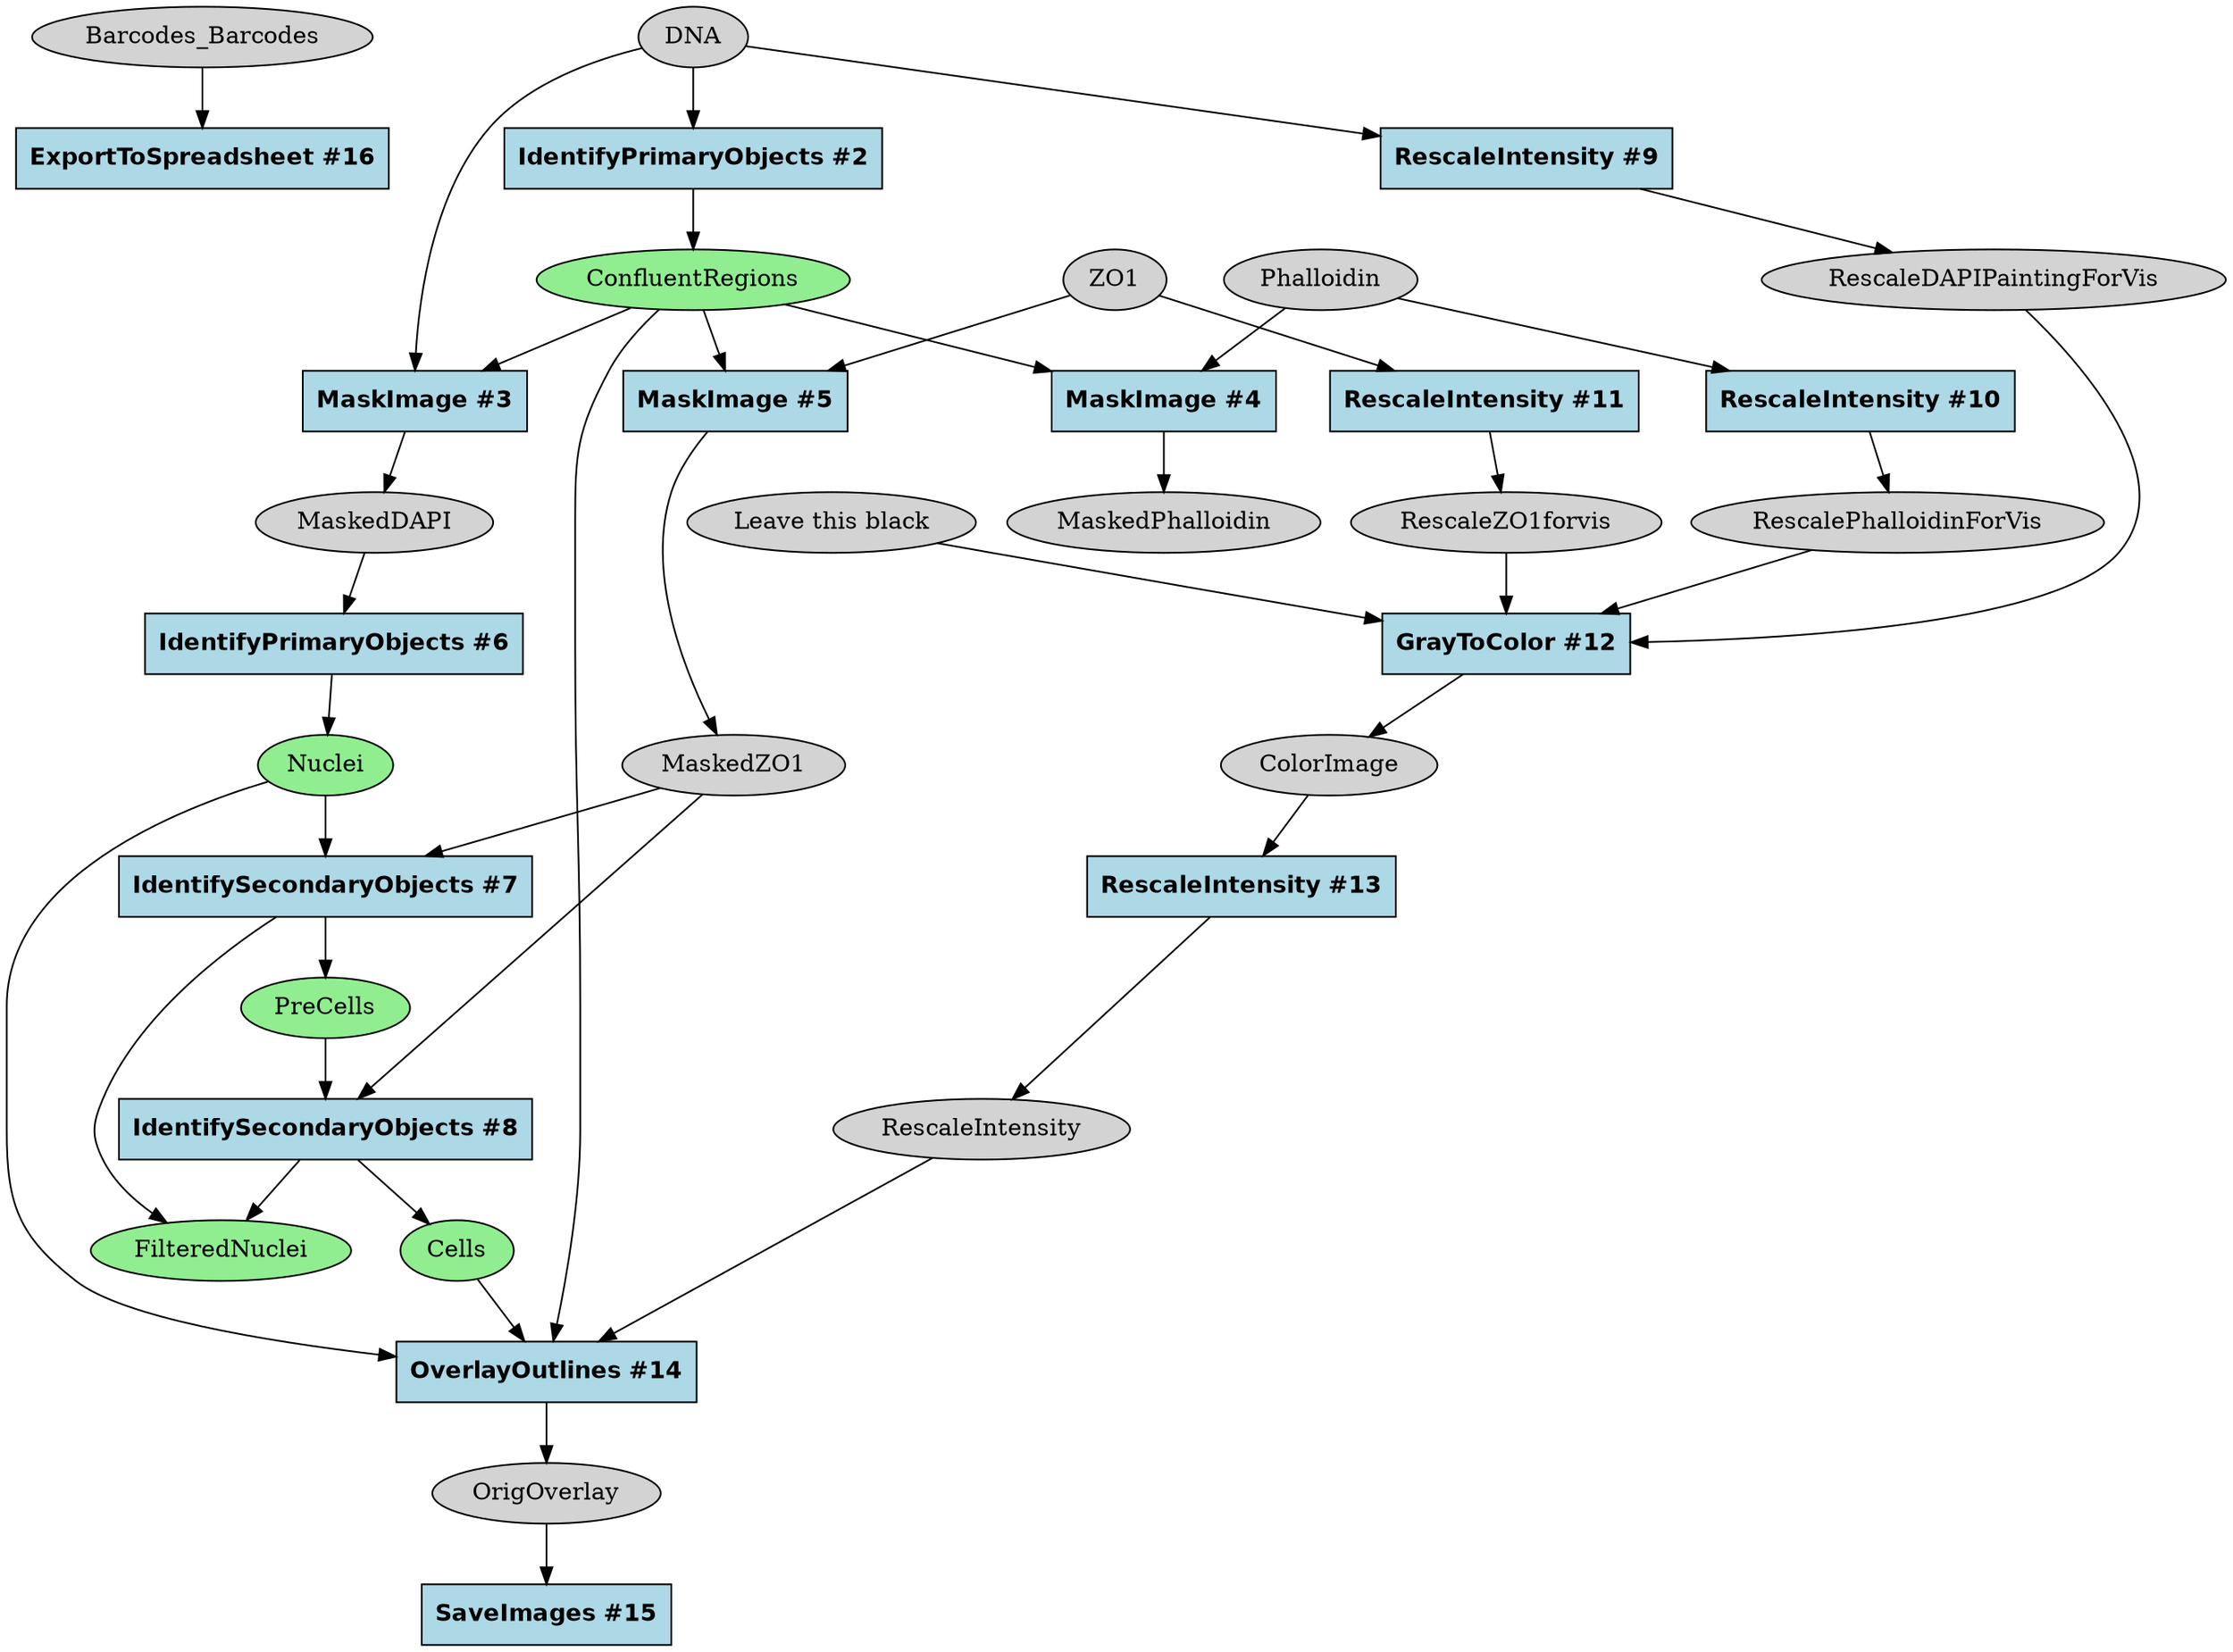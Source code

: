 strict digraph {
ExportToSpreadsheet_46d17f9b [type=module, label="ExportToSpreadsheet #16", module_name=ExportToSpreadsheet, module_num=16, original_num=16, stable_id="ExportToSpreadsheet_46d17f9b", enabled=True, shape=box, style=filled, fillcolor=lightblue, fontname="Helvetica-Bold"];
GrayToColor_16b02b35 [type=module, label="GrayToColor #12", module_name=GrayToColor, module_num=12, original_num=12, stable_id="GrayToColor_16b02b35", enabled=True, shape=box, style=filled, fillcolor=lightblue, fontname="Helvetica-Bold"];
IdentifyPrimaryObjects_d8b976d6 [type=module, label="IdentifyPrimaryObjects #6", module_name=IdentifyPrimaryObjects, module_num=6, original_num=6, stable_id="IdentifyPrimaryObjects_d8b976d6", enabled=True, shape=box, style=filled, fillcolor=lightblue, fontname="Helvetica-Bold"];
IdentifyPrimaryObjects_f29ddb2e [type=module, label="IdentifyPrimaryObjects #2", module_name=IdentifyPrimaryObjects, module_num=2, original_num=2, stable_id="IdentifyPrimaryObjects_f29ddb2e", enabled=True, shape=box, style=filled, fillcolor=lightblue, fontname="Helvetica-Bold"];
IdentifySecondaryObjects_9c4ba5c4 [type=module, label="IdentifySecondaryObjects #7", module_name=IdentifySecondaryObjects, module_num=7, original_num=7, stable_id="IdentifySecondaryObjects_9c4ba5c4", enabled=True, shape=box, style=filled, fillcolor=lightblue, fontname="Helvetica-Bold"];
IdentifySecondaryObjects_fc7ffe1f [type=module, label="IdentifySecondaryObjects #8", module_name=IdentifySecondaryObjects, module_num=8, original_num=8, stable_id="IdentifySecondaryObjects_fc7ffe1f", enabled=True, shape=box, style=filled, fillcolor=lightblue, fontname="Helvetica-Bold"];
MaskImage_11e88389 [type=module, label="MaskImage #3", module_name=MaskImage, module_num=3, original_num=3, stable_id="MaskImage_11e88389", enabled=True, shape=box, style=filled, fillcolor=lightblue, fontname="Helvetica-Bold"];
MaskImage_1366d0d9 [type=module, label="MaskImage #4", module_name=MaskImage, module_num=4, original_num=4, stable_id="MaskImage_1366d0d9", enabled=True, shape=box, style=filled, fillcolor=lightblue, fontname="Helvetica-Bold"];
MaskImage_161d9cf1 [type=module, label="MaskImage #5", module_name=MaskImage, module_num=5, original_num=5, stable_id="MaskImage_161d9cf1", enabled=True, shape=box, style=filled, fillcolor=lightblue, fontname="Helvetica-Bold"];
OverlayOutlines_49007d3c [type=module, label="OverlayOutlines #14", module_name=OverlayOutlines, module_num=14, original_num=14, stable_id="OverlayOutlines_49007d3c", enabled=True, shape=box, style=filled, fillcolor=lightblue, fontname="Helvetica-Bold"];
RescaleIntensity_1a38b7f2 [type=module, label="RescaleIntensity #13", module_name=RescaleIntensity, module_num=13, original_num=13, stable_id="RescaleIntensity_1a38b7f2", enabled=True, shape=box, style=filled, fillcolor=lightblue, fontname="Helvetica-Bold"];
RescaleIntensity_1af5166e [type=module, label="RescaleIntensity #10", module_name=RescaleIntensity, module_num=10, original_num=10, stable_id="RescaleIntensity_1af5166e", enabled=True, shape=box, style=filled, fillcolor=lightblue, fontname="Helvetica-Bold"];
RescaleIntensity_98abe5ee [type=module, label="RescaleIntensity #9", module_name=RescaleIntensity, module_num=9, original_num=9, stable_id="RescaleIntensity_98abe5ee", enabled=True, shape=box, style=filled, fillcolor=lightblue, fontname="Helvetica-Bold"];
RescaleIntensity_9bfade65 [type=module, label="RescaleIntensity #11", module_name=RescaleIntensity, module_num=11, original_num=11, stable_id="RescaleIntensity_9bfade65", enabled=True, shape=box, style=filled, fillcolor=lightblue, fontname="Helvetica-Bold"];
SaveImages_c2b9a17a [type=module, label="SaveImages #15", module_name=SaveImages, module_num=15, original_num=15, stable_id="SaveImages_c2b9a17a", enabled=True, shape=box, style=filled, fillcolor=lightblue, fontname="Helvetica-Bold"];
image__Barcodes_Barcodes [type=image, label="Barcodes_Barcodes", shape=ellipse, style=filled, fillcolor=lightgray];
image__ColorImage [type=image, label=ColorImage, shape=ellipse, style=filled, fillcolor=lightgray];
image__DNA [type=image, label=DNA, shape=ellipse, style=filled, fillcolor=lightgray];
"image__Leave this black" [type=image, label="Leave this black", shape=ellipse, style=filled, fillcolor=lightgray];
image__MaskedDAPI [type=image, label=MaskedDAPI, shape=ellipse, style=filled, fillcolor=lightgray];
image__MaskedPhalloidin [type=image, label=MaskedPhalloidin, shape=ellipse, style=filled, fillcolor=lightgray];
image__MaskedZO1 [type=image, label=MaskedZO1, shape=ellipse, style=filled, fillcolor=lightgray];
image__OrigOverlay [type=image, label=OrigOverlay, shape=ellipse, style=filled, fillcolor=lightgray];
image__Phalloidin [type=image, label=Phalloidin, shape=ellipse, style=filled, fillcolor=lightgray];
image__RescaleDAPIPaintingForVis [type=image, label=RescaleDAPIPaintingForVis, shape=ellipse, style=filled, fillcolor=lightgray];
image__RescaleIntensity [type=image, label=RescaleIntensity, shape=ellipse, style=filled, fillcolor=lightgray];
image__RescalePhalloidinForVis [type=image, label=RescalePhalloidinForVis, shape=ellipse, style=filled, fillcolor=lightgray];
image__RescaleZO1forvis [type=image, label=RescaleZO1forvis, shape=ellipse, style=filled, fillcolor=lightgray];
image__ZO1 [type=image, label=ZO1, shape=ellipse, style=filled, fillcolor=lightgray];
object__Cells [type=object, label=Cells, shape=ellipse, style=filled, fillcolor=lightgreen];
object__ConfluentRegions [type=object, label=ConfluentRegions, shape=ellipse, style=filled, fillcolor=lightgreen];
object__FilteredNuclei [type=object, label=FilteredNuclei, shape=ellipse, style=filled, fillcolor=lightgreen];
object__Nuclei [type=object, label=Nuclei, shape=ellipse, style=filled, fillcolor=lightgreen];
object__PreCells [type=object, label=PreCells, shape=ellipse, style=filled, fillcolor=lightgreen];
GrayToColor_16b02b35 -> image__ColorImage [type="image_output"];
IdentifyPrimaryObjects_d8b976d6 -> object__Nuclei [type="object_output"];
IdentifyPrimaryObjects_f29ddb2e -> object__ConfluentRegions [type="object_output"];
IdentifySecondaryObjects_9c4ba5c4 -> object__FilteredNuclei [type="object_output"];
IdentifySecondaryObjects_9c4ba5c4 -> object__PreCells [type="object_output"];
IdentifySecondaryObjects_fc7ffe1f -> object__Cells [type="object_output"];
IdentifySecondaryObjects_fc7ffe1f -> object__FilteredNuclei [type="object_output"];
MaskImage_11e88389 -> image__MaskedDAPI [type="image_output"];
MaskImage_1366d0d9 -> image__MaskedPhalloidin [type="image_output"];
MaskImage_161d9cf1 -> image__MaskedZO1 [type="image_output"];
OverlayOutlines_49007d3c -> image__OrigOverlay [type="image_output"];
RescaleIntensity_1a38b7f2 -> image__RescaleIntensity [type="image_output"];
RescaleIntensity_1af5166e -> image__RescalePhalloidinForVis [type="image_output"];
RescaleIntensity_98abe5ee -> image__RescaleDAPIPaintingForVis [type="image_output"];
RescaleIntensity_9bfade65 -> image__RescaleZO1forvis [type="image_output"];
image__Barcodes_Barcodes -> ExportToSpreadsheet_46d17f9b [type="image_input"];
image__ColorImage -> RescaleIntensity_1a38b7f2 [type="image_input"];
image__DNA -> IdentifyPrimaryObjects_f29ddb2e [type="image_input"];
image__DNA -> MaskImage_11e88389 [type="image_input"];
image__DNA -> RescaleIntensity_98abe5ee [type="image_input"];
"image__Leave this black" -> GrayToColor_16b02b35 [type="image_input"];
image__MaskedDAPI -> IdentifyPrimaryObjects_d8b976d6 [type="image_input"];
image__MaskedZO1 -> IdentifySecondaryObjects_9c4ba5c4 [type="image_input"];
image__MaskedZO1 -> IdentifySecondaryObjects_fc7ffe1f [type="image_input"];
image__OrigOverlay -> SaveImages_c2b9a17a [type="image_input"];
image__Phalloidin -> MaskImage_1366d0d9 [type="image_input"];
image__Phalloidin -> RescaleIntensity_1af5166e [type="image_input"];
image__RescaleDAPIPaintingForVis -> GrayToColor_16b02b35 [type="image_input"];
image__RescaleIntensity -> OverlayOutlines_49007d3c [type="image_input"];
image__RescalePhalloidinForVis -> GrayToColor_16b02b35 [type="image_input"];
image__RescaleZO1forvis -> GrayToColor_16b02b35 [type="image_input"];
image__ZO1 -> MaskImage_161d9cf1 [type="image_input"];
image__ZO1 -> RescaleIntensity_9bfade65 [type="image_input"];
object__Cells -> OverlayOutlines_49007d3c [type="object_input"];
object__ConfluentRegions -> MaskImage_11e88389 [type="object_input"];
object__ConfluentRegions -> MaskImage_1366d0d9 [type="object_input"];
object__ConfluentRegions -> MaskImage_161d9cf1 [type="object_input"];
object__ConfluentRegions -> OverlayOutlines_49007d3c [type="object_input"];
object__Nuclei -> IdentifySecondaryObjects_9c4ba5c4 [type="object_input"];
object__Nuclei -> OverlayOutlines_49007d3c [type="object_input"];
object__PreCells -> IdentifySecondaryObjects_fc7ffe1f [type="object_input"];
}
